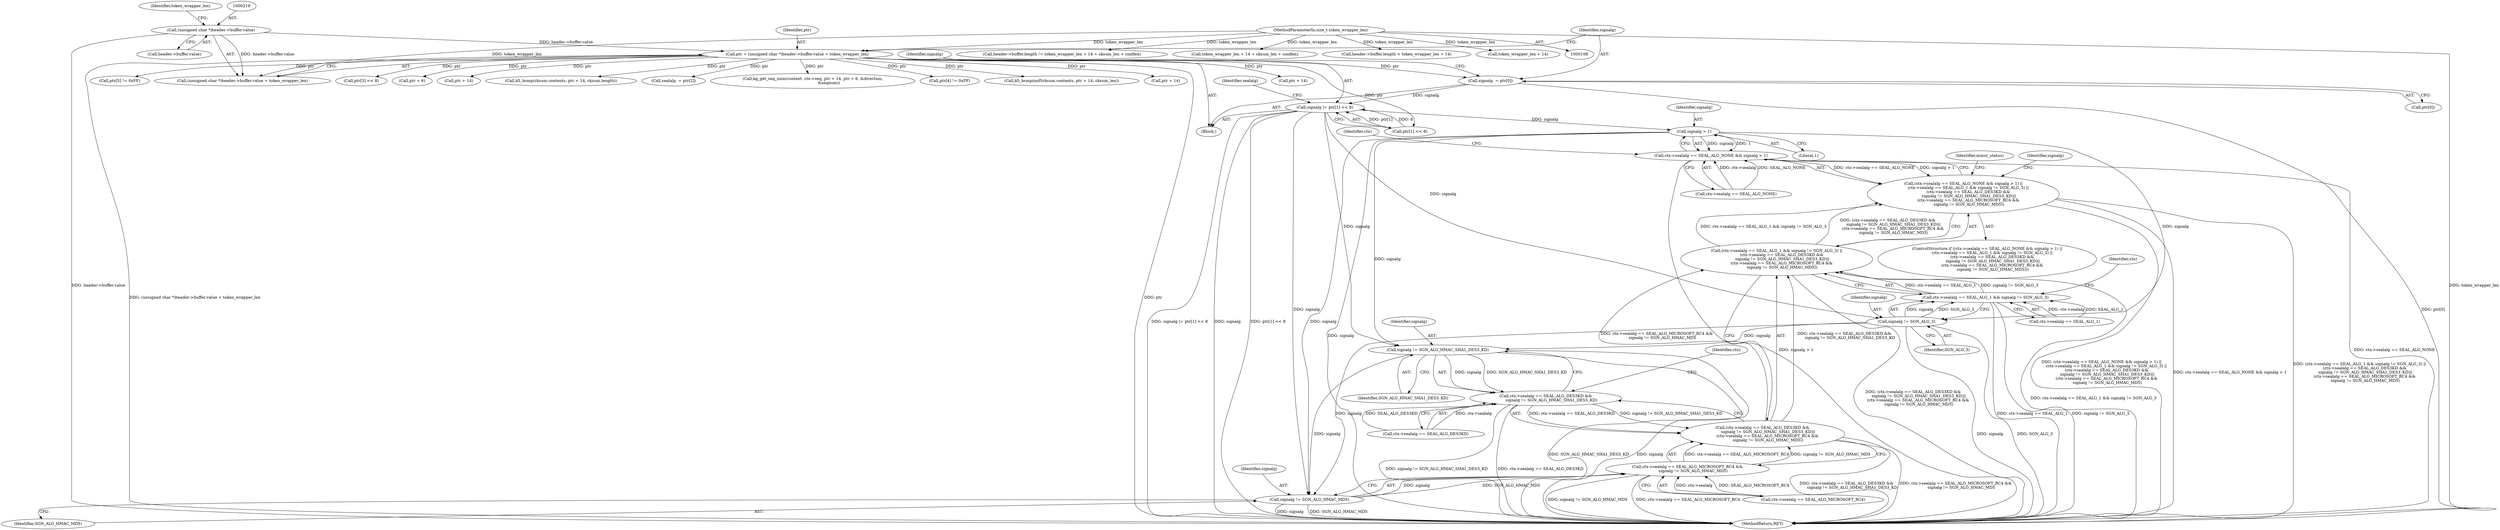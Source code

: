 digraph "0_krb5_e6ae703ae597d798e310368d52b8f38ee11c6a73_0@API" {
"1000226" [label="(Call,signalg  = ptr[0])"];
"1000215" [label="(Call,ptr = (unsigned char *)header->buffer.value + token_wrapper_len)"];
"1000218" [label="(Call,(unsigned char *)header->buffer.value)"];
"1000114" [label="(MethodParameterIn,size_t token_wrapper_len)"];
"1000231" [label="(Call,signalg |= ptr[1] << 8)"];
"1000314" [label="(Call,signalg > 1)"];
"1000308" [label="(Call,ctx->sealalg == SEAL_ALG_NONE && signalg > 1)"];
"1000307" [label="(Call,(ctx->sealalg == SEAL_ALG_NONE && signalg > 1) ||\n        (ctx->sealalg == SEAL_ALG_1 && signalg != SGN_ALG_3) ||\n        (ctx->sealalg == SEAL_ALG_DES3KD &&\n         signalg != SGN_ALG_HMAC_SHA1_DES3_KD)||\n        (ctx->sealalg == SEAL_ALG_MICROSOFT_RC4 &&\n         signalg != SGN_ALG_HMAC_MD5))"];
"1000324" [label="(Call,signalg != SGN_ALG_3)"];
"1000318" [label="(Call,ctx->sealalg == SEAL_ALG_1 && signalg != SGN_ALG_3)"];
"1000317" [label="(Call,(ctx->sealalg == SEAL_ALG_1 && signalg != SGN_ALG_3) ||\n        (ctx->sealalg == SEAL_ALG_DES3KD &&\n         signalg != SGN_ALG_HMAC_SHA1_DES3_KD)||\n        (ctx->sealalg == SEAL_ALG_MICROSOFT_RC4 &&\n         signalg != SGN_ALG_HMAC_MD5))"];
"1000334" [label="(Call,signalg != SGN_ALG_HMAC_SHA1_DES3_KD)"];
"1000328" [label="(Call,ctx->sealalg == SEAL_ALG_DES3KD &&\n         signalg != SGN_ALG_HMAC_SHA1_DES3_KD)"];
"1000327" [label="(Call,(ctx->sealalg == SEAL_ALG_DES3KD &&\n         signalg != SGN_ALG_HMAC_SHA1_DES3_KD)||\n        (ctx->sealalg == SEAL_ALG_MICROSOFT_RC4 &&\n         signalg != SGN_ALG_HMAC_MD5))"];
"1000343" [label="(Call,signalg != SGN_ALG_HMAC_MD5)"];
"1000337" [label="(Call,ctx->sealalg == SEAL_ALG_MICROSOFT_RC4 &&\n         signalg != SGN_ALG_HMAC_MD5)"];
"1000238" [label="(Call,sealalg  = ptr[2])"];
"1000227" [label="(Identifier,signalg)"];
"1000389" [label="(Call,kg_get_seq_num(context, ctx->seq, ptr + 14, ptr + 6, &direction,\n                          &seqnum))"];
"1000252" [label="(Call,ptr[4] != 0xFF)"];
"1000316" [label="(Literal,1)"];
"1000308" [label="(Call,ctx->sealalg == SEAL_ALG_NONE && signalg > 1)"];
"1000307" [label="(Call,(ctx->sealalg == SEAL_ALG_NONE && signalg > 1) ||\n        (ctx->sealalg == SEAL_ALG_1 && signalg != SGN_ALG_3) ||\n        (ctx->sealalg == SEAL_ALG_DES3KD &&\n         signalg != SGN_ALG_HMAC_SHA1_DES3_KD)||\n        (ctx->sealalg == SEAL_ALG_MICROSOFT_RC4 &&\n         signalg != SGN_ALG_HMAC_MD5))"];
"1000318" [label="(Call,ctx->sealalg == SEAL_ALG_1 && signalg != SGN_ALG_3)"];
"1000716" [label="(Call,k5_bcmp(md5cksum.contents, ptr + 14, cksum_len))"];
"1000394" [label="(Call,ptr + 14)"];
"1000324" [label="(Call,signalg != SGN_ALG_3)"];
"1000349" [label="(Identifier,minor_status)"];
"1000306" [label="(ControlStructure,if ((ctx->sealalg == SEAL_ALG_NONE && signalg > 1) ||\n        (ctx->sealalg == SEAL_ALG_1 && signalg != SGN_ALG_3) ||\n        (ctx->sealalg == SEAL_ALG_DES3KD &&\n         signalg != SGN_ALG_HMAC_SHA1_DES3_KD)||\n        (ctx->sealalg == SEAL_ALG_MICROSOFT_RC4 &&\n         signalg != SGN_ALG_HMAC_MD5)))"];
"1000317" [label="(Call,(ctx->sealalg == SEAL_ALG_1 && signalg != SGN_ALG_3) ||\n        (ctx->sealalg == SEAL_ALG_DES3KD &&\n         signalg != SGN_ALG_HMAC_SHA1_DES3_KD)||\n        (ctx->sealalg == SEAL_ALG_MICROSOFT_RC4 &&\n         signalg != SGN_ALG_HMAC_MD5))"];
"1000327" [label="(Call,(ctx->sealalg == SEAL_ALG_DES3KD &&\n         signalg != SGN_ALG_HMAC_SHA1_DES3_KD)||\n        (ctx->sealalg == SEAL_ALG_MICROSOFT_RC4 &&\n         signalg != SGN_ALG_HMAC_MD5))"];
"1000329" [label="(Call,ctx->sealalg == SEAL_ALG_DES3KD)"];
"1000840" [label="(MethodReturn,RET)"];
"1000233" [label="(Call,ptr[1] << 8)"];
"1000542" [label="(Call,header->buffer.length != token_wrapper_len + 14 + cksum_len + conflen)"];
"1000340" [label="(Identifier,ctx)"];
"1000232" [label="(Identifier,signalg)"];
"1000118" [label="(Block,)"];
"1000231" [label="(Call,signalg |= ptr[1] << 8)"];
"1000705" [label="(Call,ptr + 14)"];
"1000218" [label="(Call,(unsigned char *)header->buffer.value)"];
"1000548" [label="(Call,token_wrapper_len + 14 + cksum_len + conflen)"];
"1000216" [label="(Identifier,ptr)"];
"1000228" [label="(Call,ptr[0])"];
"1000114" [label="(MethodParameterIn,size_t token_wrapper_len)"];
"1000257" [label="(Call,ptr[5] != 0xFF)"];
"1000335" [label="(Identifier,signalg)"];
"1000343" [label="(Call,signalg != SGN_ALG_HMAC_MD5)"];
"1000336" [label="(Identifier,SGN_ALG_HMAC_SHA1_DES3_KD)"];
"1000245" [label="(Call,ptr[3] << 8)"];
"1000331" [label="(Identifier,ctx)"];
"1000337" [label="(Call,ctx->sealalg == SEAL_ALG_MICROSOFT_RC4 &&\n         signalg != SGN_ALG_HMAC_MD5)"];
"1000397" [label="(Call,ptr + 6)"];
"1000345" [label="(Identifier,SGN_ALG_HMAC_MD5)"];
"1000338" [label="(Call,ctx->sealalg == SEAL_ALG_MICROSOFT_RC4)"];
"1000334" [label="(Call,signalg != SGN_ALG_HMAC_SHA1_DES3_KD)"];
"1000319" [label="(Call,ctx->sealalg == SEAL_ALG_1)"];
"1000220" [label="(Call,header->buffer.value)"];
"1000199" [label="(Call,header->buffer.length < token_wrapper_len + 14)"];
"1000328" [label="(Call,ctx->sealalg == SEAL_ALG_DES3KD &&\n         signalg != SGN_ALG_HMAC_SHA1_DES3_KD)"];
"1000720" [label="(Call,ptr + 14)"];
"1000354" [label="(Identifier,signalg)"];
"1000326" [label="(Identifier,SGN_ALG_3)"];
"1000226" [label="(Call,signalg  = ptr[0])"];
"1000701" [label="(Call,k5_bcmp(cksum.contents, ptr + 14, cksum.length))"];
"1000225" [label="(Identifier,token_wrapper_len)"];
"1000315" [label="(Identifier,signalg)"];
"1000314" [label="(Call,signalg > 1)"];
"1000321" [label="(Identifier,ctx)"];
"1000344" [label="(Identifier,signalg)"];
"1000215" [label="(Call,ptr = (unsigned char *)header->buffer.value + token_wrapper_len)"];
"1000205" [label="(Call,token_wrapper_len + 14)"];
"1000239" [label="(Identifier,sealalg)"];
"1000325" [label="(Identifier,signalg)"];
"1000217" [label="(Call,(unsigned char *)header->buffer.value + token_wrapper_len)"];
"1000309" [label="(Call,ctx->sealalg == SEAL_ALG_NONE)"];
"1000226" -> "1000118"  [label="AST: "];
"1000226" -> "1000228"  [label="CFG: "];
"1000227" -> "1000226"  [label="AST: "];
"1000228" -> "1000226"  [label="AST: "];
"1000232" -> "1000226"  [label="CFG: "];
"1000226" -> "1000840"  [label="DDG: ptr[0]"];
"1000215" -> "1000226"  [label="DDG: ptr"];
"1000226" -> "1000231"  [label="DDG: signalg"];
"1000215" -> "1000118"  [label="AST: "];
"1000215" -> "1000217"  [label="CFG: "];
"1000216" -> "1000215"  [label="AST: "];
"1000217" -> "1000215"  [label="AST: "];
"1000227" -> "1000215"  [label="CFG: "];
"1000215" -> "1000840"  [label="DDG: ptr"];
"1000215" -> "1000840"  [label="DDG: (unsigned char *)header->buffer.value + token_wrapper_len"];
"1000218" -> "1000215"  [label="DDG: header->buffer.value"];
"1000114" -> "1000215"  [label="DDG: token_wrapper_len"];
"1000215" -> "1000233"  [label="DDG: ptr"];
"1000215" -> "1000238"  [label="DDG: ptr"];
"1000215" -> "1000245"  [label="DDG: ptr"];
"1000215" -> "1000252"  [label="DDG: ptr"];
"1000215" -> "1000257"  [label="DDG: ptr"];
"1000215" -> "1000389"  [label="DDG: ptr"];
"1000215" -> "1000394"  [label="DDG: ptr"];
"1000215" -> "1000397"  [label="DDG: ptr"];
"1000215" -> "1000701"  [label="DDG: ptr"];
"1000215" -> "1000705"  [label="DDG: ptr"];
"1000215" -> "1000716"  [label="DDG: ptr"];
"1000215" -> "1000720"  [label="DDG: ptr"];
"1000218" -> "1000217"  [label="AST: "];
"1000218" -> "1000220"  [label="CFG: "];
"1000219" -> "1000218"  [label="AST: "];
"1000220" -> "1000218"  [label="AST: "];
"1000225" -> "1000218"  [label="CFG: "];
"1000218" -> "1000840"  [label="DDG: header->buffer.value"];
"1000218" -> "1000217"  [label="DDG: header->buffer.value"];
"1000114" -> "1000108"  [label="AST: "];
"1000114" -> "1000840"  [label="DDG: token_wrapper_len"];
"1000114" -> "1000199"  [label="DDG: token_wrapper_len"];
"1000114" -> "1000205"  [label="DDG: token_wrapper_len"];
"1000114" -> "1000217"  [label="DDG: token_wrapper_len"];
"1000114" -> "1000542"  [label="DDG: token_wrapper_len"];
"1000114" -> "1000548"  [label="DDG: token_wrapper_len"];
"1000231" -> "1000118"  [label="AST: "];
"1000231" -> "1000233"  [label="CFG: "];
"1000232" -> "1000231"  [label="AST: "];
"1000233" -> "1000231"  [label="AST: "];
"1000239" -> "1000231"  [label="CFG: "];
"1000231" -> "1000840"  [label="DDG: ptr[1] << 8"];
"1000231" -> "1000840"  [label="DDG: signalg |= ptr[1] << 8"];
"1000231" -> "1000840"  [label="DDG: signalg"];
"1000233" -> "1000231"  [label="DDG: ptr[1]"];
"1000233" -> "1000231"  [label="DDG: 8"];
"1000231" -> "1000314"  [label="DDG: signalg"];
"1000231" -> "1000324"  [label="DDG: signalg"];
"1000231" -> "1000334"  [label="DDG: signalg"];
"1000231" -> "1000343"  [label="DDG: signalg"];
"1000314" -> "1000308"  [label="AST: "];
"1000314" -> "1000316"  [label="CFG: "];
"1000315" -> "1000314"  [label="AST: "];
"1000316" -> "1000314"  [label="AST: "];
"1000308" -> "1000314"  [label="CFG: "];
"1000314" -> "1000840"  [label="DDG: signalg"];
"1000314" -> "1000308"  [label="DDG: signalg"];
"1000314" -> "1000308"  [label="DDG: 1"];
"1000314" -> "1000324"  [label="DDG: signalg"];
"1000314" -> "1000334"  [label="DDG: signalg"];
"1000314" -> "1000343"  [label="DDG: signalg"];
"1000308" -> "1000307"  [label="AST: "];
"1000308" -> "1000309"  [label="CFG: "];
"1000309" -> "1000308"  [label="AST: "];
"1000321" -> "1000308"  [label="CFG: "];
"1000307" -> "1000308"  [label="CFG: "];
"1000308" -> "1000840"  [label="DDG: ctx->sealalg == SEAL_ALG_NONE"];
"1000308" -> "1000840"  [label="DDG: signalg > 1"];
"1000308" -> "1000307"  [label="DDG: ctx->sealalg == SEAL_ALG_NONE"];
"1000308" -> "1000307"  [label="DDG: signalg > 1"];
"1000309" -> "1000308"  [label="DDG: ctx->sealalg"];
"1000309" -> "1000308"  [label="DDG: SEAL_ALG_NONE"];
"1000307" -> "1000306"  [label="AST: "];
"1000307" -> "1000317"  [label="CFG: "];
"1000317" -> "1000307"  [label="AST: "];
"1000349" -> "1000307"  [label="CFG: "];
"1000354" -> "1000307"  [label="CFG: "];
"1000307" -> "1000840"  [label="DDG: (ctx->sealalg == SEAL_ALG_NONE && signalg > 1) ||\n        (ctx->sealalg == SEAL_ALG_1 && signalg != SGN_ALG_3) ||\n        (ctx->sealalg == SEAL_ALG_DES3KD &&\n         signalg != SGN_ALG_HMAC_SHA1_DES3_KD)||\n        (ctx->sealalg == SEAL_ALG_MICROSOFT_RC4 &&\n         signalg != SGN_ALG_HMAC_MD5)"];
"1000307" -> "1000840"  [label="DDG: ctx->sealalg == SEAL_ALG_NONE && signalg > 1"];
"1000307" -> "1000840"  [label="DDG: (ctx->sealalg == SEAL_ALG_1 && signalg != SGN_ALG_3) ||\n        (ctx->sealalg == SEAL_ALG_DES3KD &&\n         signalg != SGN_ALG_HMAC_SHA1_DES3_KD)||\n        (ctx->sealalg == SEAL_ALG_MICROSOFT_RC4 &&\n         signalg != SGN_ALG_HMAC_MD5)"];
"1000317" -> "1000307"  [label="DDG: ctx->sealalg == SEAL_ALG_1 && signalg != SGN_ALG_3"];
"1000317" -> "1000307"  [label="DDG: (ctx->sealalg == SEAL_ALG_DES3KD &&\n         signalg != SGN_ALG_HMAC_SHA1_DES3_KD)||\n        (ctx->sealalg == SEAL_ALG_MICROSOFT_RC4 &&\n         signalg != SGN_ALG_HMAC_MD5)"];
"1000324" -> "1000318"  [label="AST: "];
"1000324" -> "1000326"  [label="CFG: "];
"1000325" -> "1000324"  [label="AST: "];
"1000326" -> "1000324"  [label="AST: "];
"1000318" -> "1000324"  [label="CFG: "];
"1000324" -> "1000840"  [label="DDG: SGN_ALG_3"];
"1000324" -> "1000840"  [label="DDG: signalg"];
"1000324" -> "1000318"  [label="DDG: signalg"];
"1000324" -> "1000318"  [label="DDG: SGN_ALG_3"];
"1000324" -> "1000334"  [label="DDG: signalg"];
"1000324" -> "1000343"  [label="DDG: signalg"];
"1000318" -> "1000317"  [label="AST: "];
"1000318" -> "1000319"  [label="CFG: "];
"1000319" -> "1000318"  [label="AST: "];
"1000331" -> "1000318"  [label="CFG: "];
"1000317" -> "1000318"  [label="CFG: "];
"1000318" -> "1000840"  [label="DDG: ctx->sealalg == SEAL_ALG_1"];
"1000318" -> "1000840"  [label="DDG: signalg != SGN_ALG_3"];
"1000318" -> "1000317"  [label="DDG: ctx->sealalg == SEAL_ALG_1"];
"1000318" -> "1000317"  [label="DDG: signalg != SGN_ALG_3"];
"1000319" -> "1000318"  [label="DDG: ctx->sealalg"];
"1000319" -> "1000318"  [label="DDG: SEAL_ALG_1"];
"1000317" -> "1000327"  [label="CFG: "];
"1000327" -> "1000317"  [label="AST: "];
"1000317" -> "1000840"  [label="DDG: ctx->sealalg == SEAL_ALG_1 && signalg != SGN_ALG_3"];
"1000317" -> "1000840"  [label="DDG: (ctx->sealalg == SEAL_ALG_DES3KD &&\n         signalg != SGN_ALG_HMAC_SHA1_DES3_KD)||\n        (ctx->sealalg == SEAL_ALG_MICROSOFT_RC4 &&\n         signalg != SGN_ALG_HMAC_MD5)"];
"1000327" -> "1000317"  [label="DDG: ctx->sealalg == SEAL_ALG_DES3KD &&\n         signalg != SGN_ALG_HMAC_SHA1_DES3_KD"];
"1000327" -> "1000317"  [label="DDG: ctx->sealalg == SEAL_ALG_MICROSOFT_RC4 &&\n         signalg != SGN_ALG_HMAC_MD5"];
"1000334" -> "1000328"  [label="AST: "];
"1000334" -> "1000336"  [label="CFG: "];
"1000335" -> "1000334"  [label="AST: "];
"1000336" -> "1000334"  [label="AST: "];
"1000328" -> "1000334"  [label="CFG: "];
"1000334" -> "1000840"  [label="DDG: SGN_ALG_HMAC_SHA1_DES3_KD"];
"1000334" -> "1000840"  [label="DDG: signalg"];
"1000334" -> "1000328"  [label="DDG: signalg"];
"1000334" -> "1000328"  [label="DDG: SGN_ALG_HMAC_SHA1_DES3_KD"];
"1000334" -> "1000343"  [label="DDG: signalg"];
"1000328" -> "1000327"  [label="AST: "];
"1000328" -> "1000329"  [label="CFG: "];
"1000329" -> "1000328"  [label="AST: "];
"1000340" -> "1000328"  [label="CFG: "];
"1000327" -> "1000328"  [label="CFG: "];
"1000328" -> "1000840"  [label="DDG: signalg != SGN_ALG_HMAC_SHA1_DES3_KD"];
"1000328" -> "1000840"  [label="DDG: ctx->sealalg == SEAL_ALG_DES3KD"];
"1000328" -> "1000327"  [label="DDG: ctx->sealalg == SEAL_ALG_DES3KD"];
"1000328" -> "1000327"  [label="DDG: signalg != SGN_ALG_HMAC_SHA1_DES3_KD"];
"1000329" -> "1000328"  [label="DDG: ctx->sealalg"];
"1000329" -> "1000328"  [label="DDG: SEAL_ALG_DES3KD"];
"1000327" -> "1000337"  [label="CFG: "];
"1000337" -> "1000327"  [label="AST: "];
"1000327" -> "1000840"  [label="DDG: ctx->sealalg == SEAL_ALG_DES3KD &&\n         signalg != SGN_ALG_HMAC_SHA1_DES3_KD"];
"1000327" -> "1000840"  [label="DDG: ctx->sealalg == SEAL_ALG_MICROSOFT_RC4 &&\n         signalg != SGN_ALG_HMAC_MD5"];
"1000337" -> "1000327"  [label="DDG: ctx->sealalg == SEAL_ALG_MICROSOFT_RC4"];
"1000337" -> "1000327"  [label="DDG: signalg != SGN_ALG_HMAC_MD5"];
"1000343" -> "1000337"  [label="AST: "];
"1000343" -> "1000345"  [label="CFG: "];
"1000344" -> "1000343"  [label="AST: "];
"1000345" -> "1000343"  [label="AST: "];
"1000337" -> "1000343"  [label="CFG: "];
"1000343" -> "1000840"  [label="DDG: signalg"];
"1000343" -> "1000840"  [label="DDG: SGN_ALG_HMAC_MD5"];
"1000343" -> "1000337"  [label="DDG: signalg"];
"1000343" -> "1000337"  [label="DDG: SGN_ALG_HMAC_MD5"];
"1000337" -> "1000338"  [label="CFG: "];
"1000338" -> "1000337"  [label="AST: "];
"1000337" -> "1000840"  [label="DDG: signalg != SGN_ALG_HMAC_MD5"];
"1000337" -> "1000840"  [label="DDG: ctx->sealalg == SEAL_ALG_MICROSOFT_RC4"];
"1000338" -> "1000337"  [label="DDG: ctx->sealalg"];
"1000338" -> "1000337"  [label="DDG: SEAL_ALG_MICROSOFT_RC4"];
}

